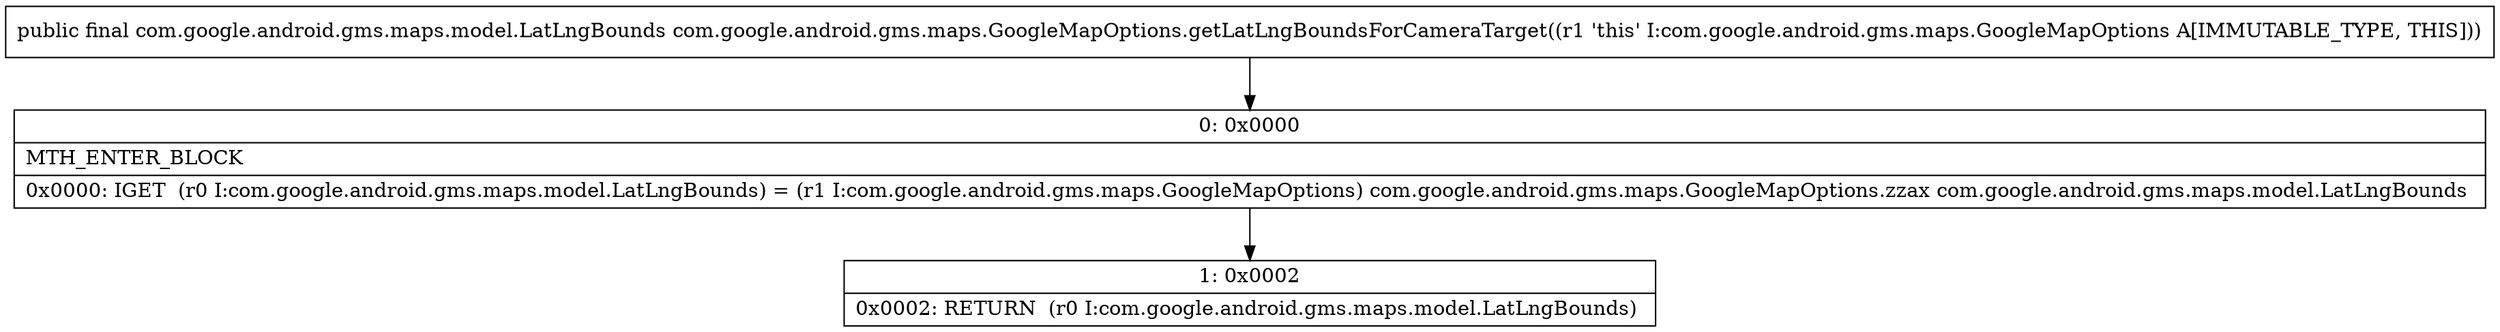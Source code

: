 digraph "CFG forcom.google.android.gms.maps.GoogleMapOptions.getLatLngBoundsForCameraTarget()Lcom\/google\/android\/gms\/maps\/model\/LatLngBounds;" {
Node_0 [shape=record,label="{0\:\ 0x0000|MTH_ENTER_BLOCK\l|0x0000: IGET  (r0 I:com.google.android.gms.maps.model.LatLngBounds) = (r1 I:com.google.android.gms.maps.GoogleMapOptions) com.google.android.gms.maps.GoogleMapOptions.zzax com.google.android.gms.maps.model.LatLngBounds \l}"];
Node_1 [shape=record,label="{1\:\ 0x0002|0x0002: RETURN  (r0 I:com.google.android.gms.maps.model.LatLngBounds) \l}"];
MethodNode[shape=record,label="{public final com.google.android.gms.maps.model.LatLngBounds com.google.android.gms.maps.GoogleMapOptions.getLatLngBoundsForCameraTarget((r1 'this' I:com.google.android.gms.maps.GoogleMapOptions A[IMMUTABLE_TYPE, THIS])) }"];
MethodNode -> Node_0;
Node_0 -> Node_1;
}

